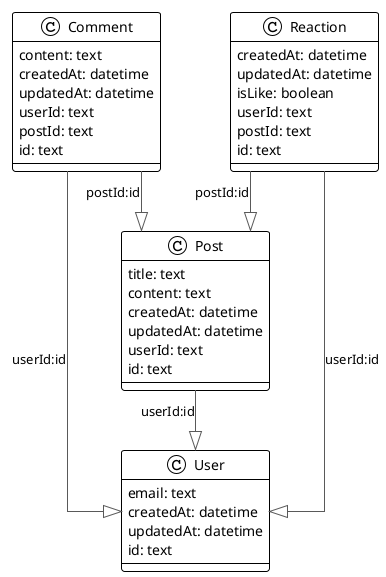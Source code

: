 @startuml

!theme plain
top to bottom direction
skinparam linetype ortho

class Comment {
   content: text
   createdAt: datetime
   updatedAt: datetime
   userId: text
   postId: text
   id: text
}
class Post {
   title: text
   content: text
   createdAt: datetime
   updatedAt: datetime
   userId: text
   id: text
}
class Reaction {
   createdAt: datetime
   updatedAt: datetime
   isLike: boolean
   userId: text
   postId: text
   id: text
}
class User {
   email: text
   createdAt: datetime
   updatedAt: datetime
   id: text
}

Comment   -[#595959,plain]-^  Post     : "postId:id"
Comment   -[#595959,plain]-^  User     : "userId:id"
Post      -[#595959,plain]-^  User     : "userId:id"
Reaction  -[#595959,plain]-^  Post     : "postId:id"
Reaction  -[#595959,plain]-^  User     : "userId:id"
@enduml
